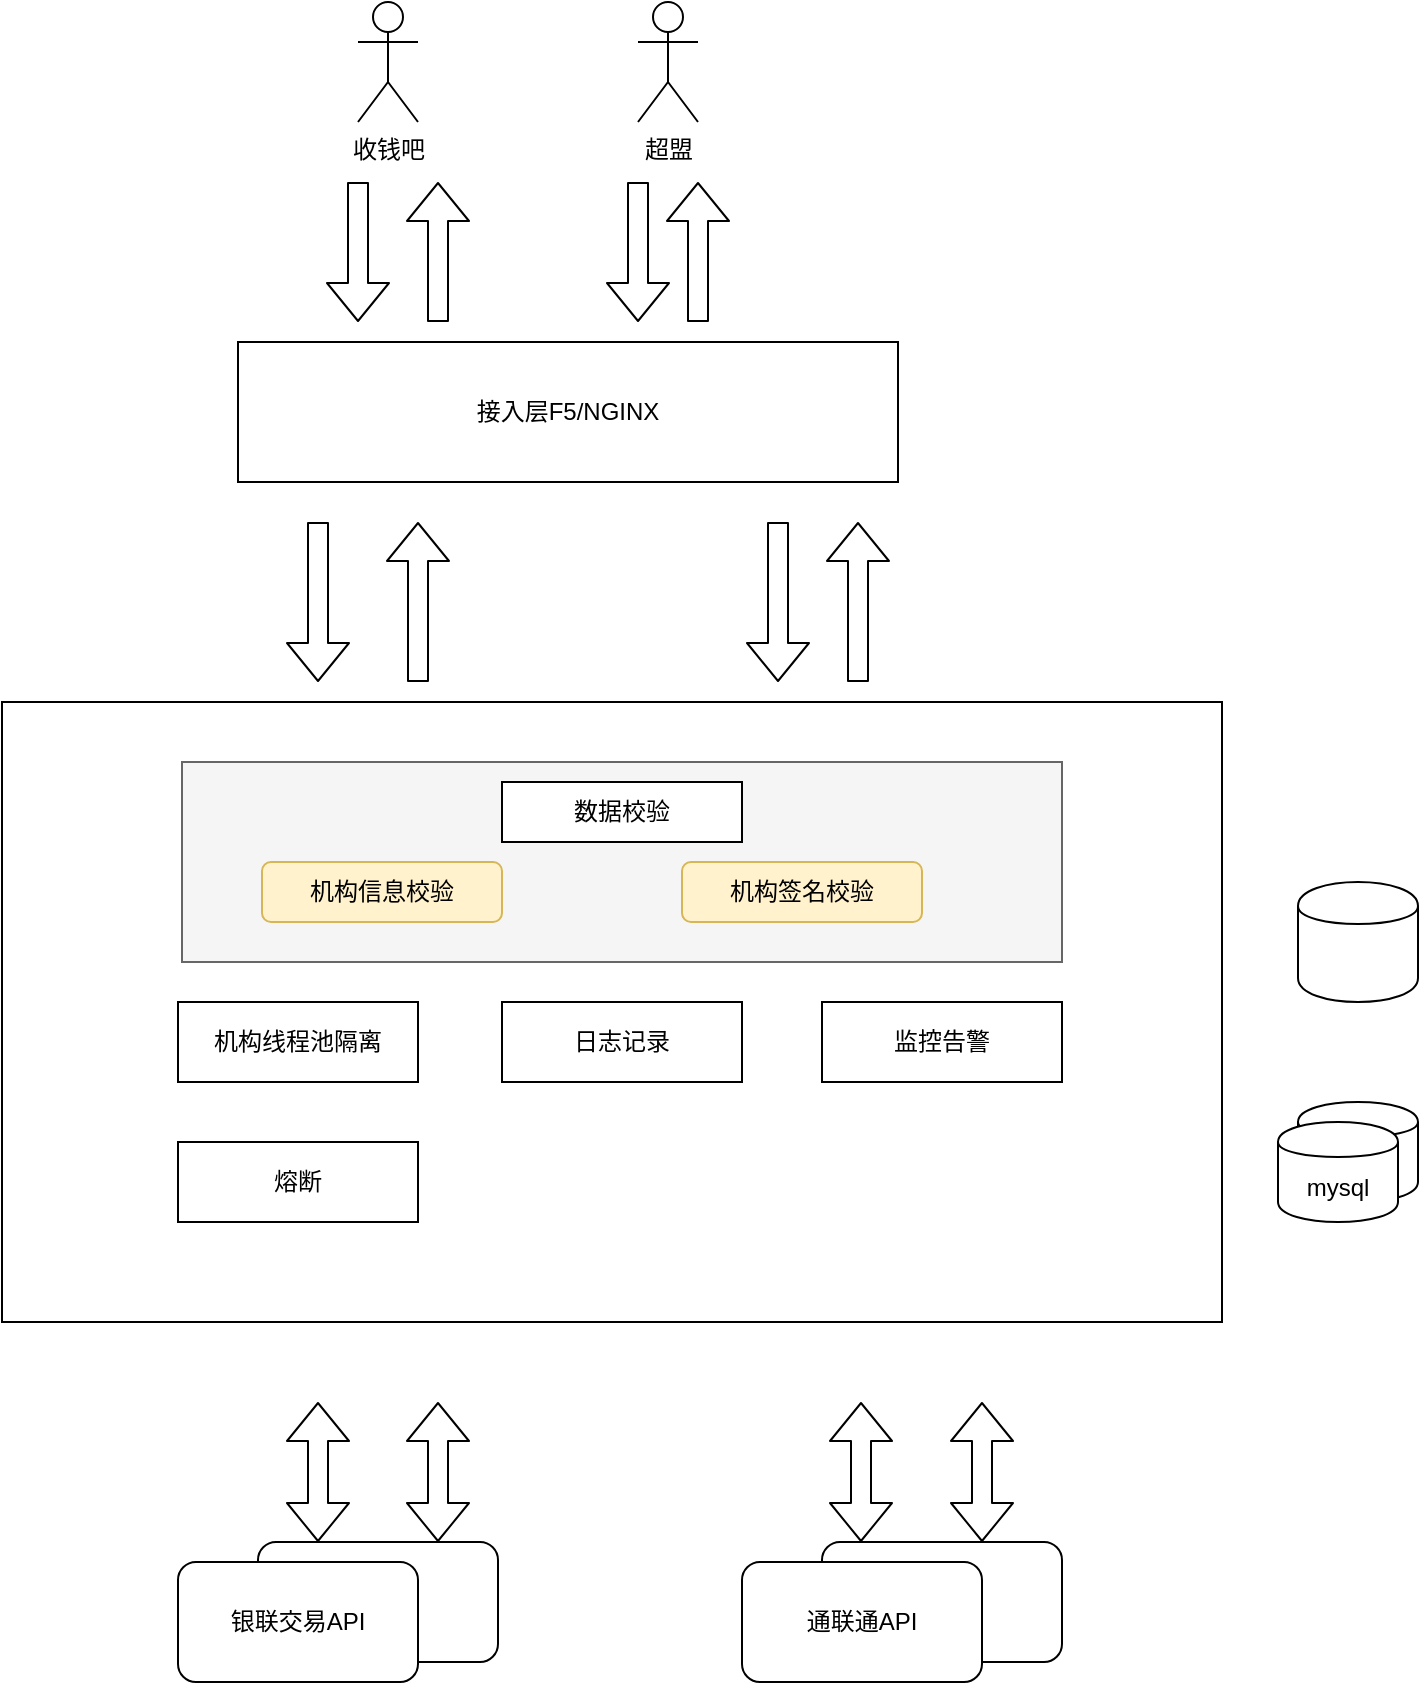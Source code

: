 <mxfile version="12.7.8" type="github"><diagram name="Page-1" id="e3a06f82-3646-2815-327d-82caf3d4e204"><mxGraphModel dx="1102" dy="578" grid="1" gridSize="10" guides="1" tooltips="1" connect="1" arrows="1" fold="1" page="1" pageScale="1.5" pageWidth="1169" pageHeight="826" background="none" math="0" shadow="0"><root><mxCell id="0" style=";html=1;"/><mxCell id="1" style=";html=1;" parent="0"/><mxCell id="YVyhw5JeKJBuBO7hpJoF-19" value="" style="rounded=0;whiteSpace=wrap;html=1;fillColor=none;" parent="1" vertex="1"><mxGeometry x="572" y="580" width="610" height="310" as="geometry"/></mxCell><mxCell id="YVyhw5JeKJBuBO7hpJoF-5" value="接入层F5/NGINX" style="rounded=0;whiteSpace=wrap;html=1;fillColor=none;" parent="1" vertex="1"><mxGeometry x="690" y="400" width="330" height="70" as="geometry"/></mxCell><mxCell id="YVyhw5JeKJBuBO7hpJoF-12" value="收钱吧" style="shape=umlActor;verticalLabelPosition=bottom;labelBackgroundColor=#ffffff;verticalAlign=top;html=1;outlineConnect=0;" parent="1" vertex="1"><mxGeometry x="750" y="230" width="30" height="60" as="geometry"/></mxCell><mxCell id="YVyhw5JeKJBuBO7hpJoF-13" value="超盟" style="shape=umlActor;verticalLabelPosition=bottom;labelBackgroundColor=#ffffff;verticalAlign=top;html=1;outlineConnect=0;" parent="1" vertex="1"><mxGeometry x="890" y="230" width="30" height="60" as="geometry"/></mxCell><mxCell id="YVyhw5JeKJBuBO7hpJoF-15" value="" style="shape=flexArrow;endArrow=classic;html=1;" parent="1" edge="1"><mxGeometry width="50" height="50" relative="1" as="geometry"><mxPoint x="750" y="320" as="sourcePoint"/><mxPoint x="750" y="390" as="targetPoint"/></mxGeometry></mxCell><mxCell id="YVyhw5JeKJBuBO7hpJoF-17" value="" style="shape=flexArrow;endArrow=classic;html=1;" parent="1" edge="1"><mxGeometry width="50" height="50" relative="1" as="geometry"><mxPoint x="890" y="320" as="sourcePoint"/><mxPoint x="890" y="390" as="targetPoint"/></mxGeometry></mxCell><mxCell id="YVyhw5JeKJBuBO7hpJoF-20" value="" style="rounded=0;whiteSpace=wrap;html=1;fillColor=#f5f5f5;strokeColor=#666666;fontColor=#333333;" parent="1" vertex="1"><mxGeometry x="662" y="610" width="440" height="100" as="geometry"/></mxCell><mxCell id="YVyhw5JeKJBuBO7hpJoF-21" value="数据校验" style="rounded=0;whiteSpace=wrap;html=1;" parent="1" vertex="1"><mxGeometry x="822" y="620" width="120" height="30" as="geometry"/></mxCell><mxCell id="YVyhw5JeKJBuBO7hpJoF-22" value="机构签名校验" style="rounded=1;whiteSpace=wrap;html=1;fillColor=#fff2cc;strokeColor=#d6b656;" parent="1" vertex="1"><mxGeometry x="912" y="660" width="120" height="30" as="geometry"/></mxCell><mxCell id="YVyhw5JeKJBuBO7hpJoF-23" value="机构信息校验" style="rounded=1;whiteSpace=wrap;html=1;fillColor=#fff2cc;strokeColor=#d6b656;" parent="1" vertex="1"><mxGeometry x="702" y="660" width="120" height="30" as="geometry"/></mxCell><mxCell id="YVyhw5JeKJBuBO7hpJoF-24" value="日志记录" style="rounded=0;whiteSpace=wrap;html=1;" parent="1" vertex="1"><mxGeometry x="822" y="730" width="120" height="40" as="geometry"/></mxCell><mxCell id="YVyhw5JeKJBuBO7hpJoF-25" value="" style="rounded=1;whiteSpace=wrap;html=1;" parent="1" vertex="1"><mxGeometry x="700" y="1000" width="120" height="60" as="geometry"/></mxCell><mxCell id="YVyhw5JeKJBuBO7hpJoF-26" value="" style="rounded=1;whiteSpace=wrap;html=1;" parent="1" vertex="1"><mxGeometry x="982" y="1000" width="120" height="60" as="geometry"/></mxCell><mxCell id="YVyhw5JeKJBuBO7hpJoF-27" value="监控告警" style="rounded=0;whiteSpace=wrap;html=1;" parent="1" vertex="1"><mxGeometry x="982" y="730" width="120" height="40" as="geometry"/></mxCell><mxCell id="YVyhw5JeKJBuBO7hpJoF-28" value="机构线程池隔离" style="rounded=0;whiteSpace=wrap;html=1;" parent="1" vertex="1"><mxGeometry x="660" y="730" width="120" height="40" as="geometry"/></mxCell><mxCell id="YVyhw5JeKJBuBO7hpJoF-29" value="mysql" style="shape=cylinder;whiteSpace=wrap;html=1;boundedLbl=1;backgroundOutline=1;" parent="1" vertex="1"><mxGeometry x="1220" y="780" width="60" height="50" as="geometry"/></mxCell><mxCell id="YVyhw5JeKJBuBO7hpJoF-30" value="mysql" style="shape=cylinder;whiteSpace=wrap;html=1;boundedLbl=1;backgroundOutline=1;" parent="1" vertex="1"><mxGeometry x="1210" y="790" width="60" height="50" as="geometry"/></mxCell><mxCell id="YVyhw5JeKJBuBO7hpJoF-31" value="" style="shape=cylinder;whiteSpace=wrap;html=1;boundedLbl=1;backgroundOutline=1;" parent="1" vertex="1"><mxGeometry x="1220" y="670" width="60" height="60" as="geometry"/></mxCell><mxCell id="YVyhw5JeKJBuBO7hpJoF-34" value="" style="shape=flexArrow;endArrow=classic;html=1;" parent="1" edge="1"><mxGeometry width="50" height="50" relative="1" as="geometry"><mxPoint x="790" y="390" as="sourcePoint"/><mxPoint x="790" y="320" as="targetPoint"/></mxGeometry></mxCell><mxCell id="YVyhw5JeKJBuBO7hpJoF-35" value="" style="shape=flexArrow;endArrow=classic;html=1;" parent="1" edge="1"><mxGeometry width="50" height="50" relative="1" as="geometry"><mxPoint x="920" y="390" as="sourcePoint"/><mxPoint x="920" y="320" as="targetPoint"/></mxGeometry></mxCell><mxCell id="YVyhw5JeKJBuBO7hpJoF-37" value="" style="shape=flexArrow;endArrow=classic;html=1;" parent="1" edge="1"><mxGeometry width="50" height="50" relative="1" as="geometry"><mxPoint x="730" y="490" as="sourcePoint"/><mxPoint x="730" y="570" as="targetPoint"/></mxGeometry></mxCell><mxCell id="YVyhw5JeKJBuBO7hpJoF-38" value="" style="shape=flexArrow;endArrow=classic;html=1;" parent="1" edge="1"><mxGeometry width="50" height="50" relative="1" as="geometry"><mxPoint x="960" y="490" as="sourcePoint"/><mxPoint x="960" y="570" as="targetPoint"/></mxGeometry></mxCell><mxCell id="YVyhw5JeKJBuBO7hpJoF-39" value="" style="shape=flexArrow;endArrow=classic;html=1;" parent="1" edge="1"><mxGeometry width="50" height="50" relative="1" as="geometry"><mxPoint x="780" y="570" as="sourcePoint"/><mxPoint x="780" y="490" as="targetPoint"/></mxGeometry></mxCell><mxCell id="YVyhw5JeKJBuBO7hpJoF-40" value="" style="shape=flexArrow;endArrow=classic;html=1;" parent="1" edge="1"><mxGeometry width="50" height="50" relative="1" as="geometry"><mxPoint x="1000" y="570" as="sourcePoint"/><mxPoint x="1000" y="490" as="targetPoint"/></mxGeometry></mxCell><mxCell id="YVyhw5JeKJBuBO7hpJoF-41" value="银联交易API" style="rounded=1;whiteSpace=wrap;html=1;" parent="1" vertex="1"><mxGeometry x="660" y="1010" width="120" height="60" as="geometry"/></mxCell><mxCell id="YVyhw5JeKJBuBO7hpJoF-42" value="通联通API" style="rounded=1;whiteSpace=wrap;html=1;" parent="1" vertex="1"><mxGeometry x="942" y="1010" width="120" height="60" as="geometry"/></mxCell><mxCell id="YVyhw5JeKJBuBO7hpJoF-43" value="熔断" style="rounded=0;whiteSpace=wrap;html=1;" parent="1" vertex="1"><mxGeometry x="660" y="800" width="120" height="40" as="geometry"/></mxCell><mxCell id="YVyhw5JeKJBuBO7hpJoF-45" value="" style="shape=flexArrow;endArrow=classic;startArrow=classic;html=1;" parent="1" edge="1"><mxGeometry width="50" height="50" relative="1" as="geometry"><mxPoint x="790" y="1000" as="sourcePoint"/><mxPoint x="790" y="930" as="targetPoint"/></mxGeometry></mxCell><mxCell id="YVyhw5JeKJBuBO7hpJoF-46" value="" style="shape=flexArrow;endArrow=classic;startArrow=classic;html=1;" parent="1" edge="1"><mxGeometry width="50" height="50" relative="1" as="geometry"><mxPoint x="730" y="1000" as="sourcePoint"/><mxPoint x="730" y="930" as="targetPoint"/></mxGeometry></mxCell><mxCell id="YVyhw5JeKJBuBO7hpJoF-47" value="" style="shape=flexArrow;endArrow=classic;startArrow=classic;html=1;" parent="1" edge="1"><mxGeometry width="50" height="50" relative="1" as="geometry"><mxPoint x="1001.5" y="1000" as="sourcePoint"/><mxPoint x="1001.5" y="930" as="targetPoint"/></mxGeometry></mxCell><mxCell id="YVyhw5JeKJBuBO7hpJoF-48" value="" style="shape=flexArrow;endArrow=classic;startArrow=classic;html=1;" parent="1" edge="1"><mxGeometry width="50" height="50" relative="1" as="geometry"><mxPoint x="1062" y="1000" as="sourcePoint"/><mxPoint x="1062" y="930" as="targetPoint"/></mxGeometry></mxCell></root></mxGraphModel></diagram></mxfile>